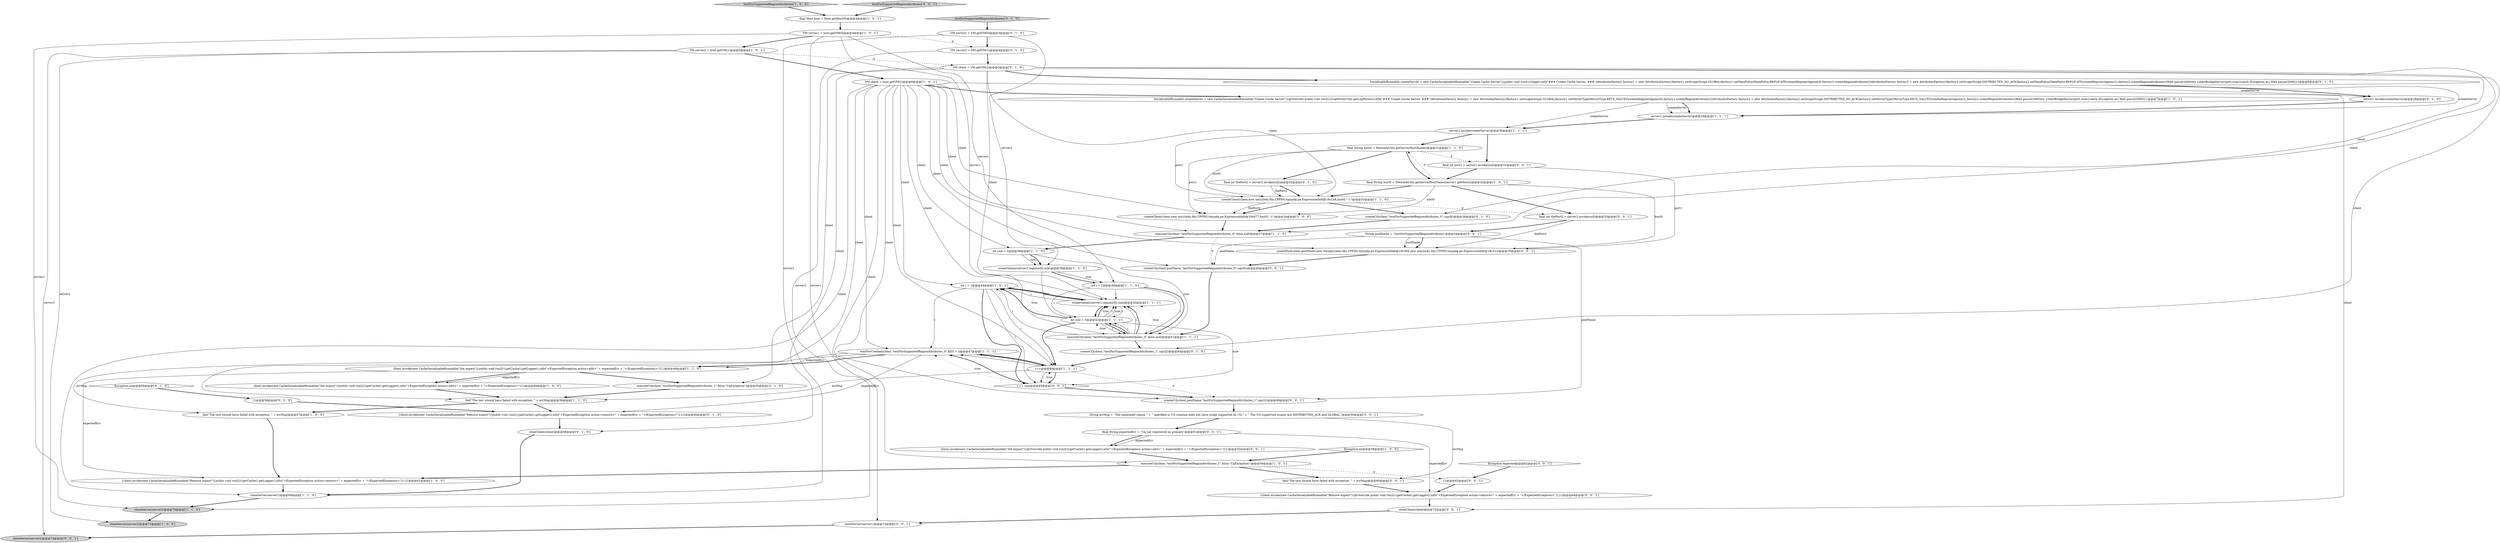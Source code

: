 digraph {
28 [style = filled, label = "{client.invoke(new CacheSerializableRunnable(\"Remove expect\"){public void run2(){getCache().getLogger().info(\"<ExpectedException action=remove>\" + expectedErr + \"</ExpectedException>\")}})}@@@61@@@['1', '0', '0']", fillcolor = white, shape = ellipse image = "AAA0AAABBB1BBB"];
1 [style = filled, label = "waitForCreated(client,\"testForSupportedRegionAttributes_0\",KEY + i)@@@47@@@['1', '1', '1']", fillcolor = white, shape = ellipse image = "AAA0AAABBB1BBB"];
54 [style = filled, label = "closeServer(server2)@@@74@@@['0', '0', '1']", fillcolor = lightgray, shape = ellipse image = "AAA0AAABBB3BBB"];
61 [style = filled, label = "final int thePort2 = server2.invoke(null)@@@33@@@['0', '0', '1']", fillcolor = white, shape = ellipse image = "AAA0AAABBB3BBB"];
59 [style = filled, label = "client.invoke(new CacheSerializableRunnable(\"Set expect\"){@Override public void run2(){getCache().getLogger().info(\"<ExpectedException action=add>\" + expectedErr + \"</ExpectedException>\")}})@@@52@@@['0', '0', '1']", fillcolor = white, shape = ellipse image = "AAA0AAABBB3BBB"];
6 [style = filled, label = "fail(\"The test should have failed with exception, \" + errMsg)@@@57@@@['1', '0', '0']", fillcolor = white, shape = ellipse image = "AAA0AAABBB1BBB"];
62 [style = filled, label = "closeClient(client)@@@72@@@['0', '0', '1']", fillcolor = white, shape = ellipse image = "AAA0AAABBB3BBB"];
40 [style = filled, label = "SerializableRunnable createServer = new CacheSerializableRunnable(\"Create Cache Server\"){public void run2(){logger.info(\"### Create Cache Server. ###\")AttributesFactory factory1 = new AttributesFactory()factory1.setScope(Scope.GLOBAL)factory1.setDataPolicy(DataPolicy.REPLICATE)createRegion(regions(0(,factory1.createRegionAttributes())AttributesFactory factory2 = new AttributesFactory()factory2.setScope(Scope.DISTRIBUTED_NO_ACK)factory2.setDataPolicy(DataPolicy.REPLICATE)createRegion(regions(1(,factory2.createRegionAttributes())Wait.pause(2000)try {startBridgeServer(port,true)}catch (Exception ex) Wait.pause(2000)}}@@@6@@@['0', '1', '0']", fillcolor = white, shape = ellipse image = "AAA0AAABBB2BBB"];
0 [style = filled, label = "server1.invoke(createServer)@@@29@@@['1', '1', '1']", fillcolor = white, shape = ellipse image = "AAA0AAABBB1BBB"];
18 [style = filled, label = "int i = 1@@@44@@@['1', '0', '1']", fillcolor = white, shape = ellipse image = "AAA0AAABBB1BBB"];
37 [style = filled, label = "testForSupportedRegionAttributes['0', '1', '0']", fillcolor = lightgray, shape = diamond image = "AAA0AAABBB2BBB"];
25 [style = filled, label = "server2.invoke(createServer)@@@30@@@['1', '1', '1']", fillcolor = white, shape = ellipse image = "AAA0AAABBB1BBB"];
32 [style = filled, label = "{}@@@58@@@['0', '1', '0']", fillcolor = white, shape = ellipse image = "AAA0AAABBB2BBB"];
22 [style = filled, label = "VM client = host.getVM(2)@@@6@@@['1', '0', '1']", fillcolor = white, shape = ellipse image = "AAA0AAABBB1BBB"];
30 [style = filled, label = "fail(\"The test should have failed with exception, \" + errMsg)@@@56@@@['1', '1', '0']", fillcolor = white, shape = ellipse image = "AAA0AAABBB1BBB"];
60 [style = filled, label = "createPool(client,poolName,new String((((edu.fdu.CPPDG.tinypdg.pe.ExpressionInfo@18c30d,new int((((edu.fdu.CPPDG.tinypdg.pe.ExpressionInfo@18c312)@@@35@@@['0', '0', '1']", fillcolor = white, shape = ellipse image = "AAA0AAABBB3BBB"];
20 [style = filled, label = "VM server1 = host.getVM(0)@@@4@@@['1', '0', '1']", fillcolor = white, shape = ellipse image = "AAA0AAABBB1BBB"];
5 [style = filled, label = "testForSupportedRegionAttributes['1', '0', '0']", fillcolor = lightgray, shape = diamond image = "AAA0AAABBB1BBB"];
27 [style = filled, label = "client.invoke(new CacheSerializableRunnable(\"Set expect\"){public void run2(){getCache().getLogger().info(\"<ExpectedException action=add>\" + expectedErr + \"</ExpectedException>\")}})@@@49@@@['1', '0', '0']", fillcolor = white, shape = ellipse image = "AAA0AAABBB1BBB"];
36 [style = filled, label = "{client.invoke(new CacheSerializableRunnable(\"Remove expect\"){public void run2(){getCache().getLogger().info(\"<ExpectedException action=remove>\" + expectedErr + \"</ExpectedException>\")}})}@@@60@@@['0', '1', '0']", fillcolor = white, shape = ellipse image = "AAA0AAABBB2BBB"];
3 [style = filled, label = "i++@@@46@@@['1', '1', '1']", fillcolor = white, shape = ellipse image = "AAA0AAABBB1BBB"];
8 [style = filled, label = "VM server2 = host.getVM(1)@@@5@@@['1', '0', '1']", fillcolor = white, shape = ellipse image = "AAA0AAABBB1BBB"];
45 [style = filled, label = "createCQ(client,\"testForSupportedRegionAttributes_0\",cqs(0()@@@36@@@['0', '1', '0']", fillcolor = white, shape = ellipse image = "AAA0AAABBB2BBB"];
51 [style = filled, label = "testForSupportedRegionAttributes['0', '0', '1']", fillcolor = lightgray, shape = diamond image = "AAA0AAABBB3BBB"];
43 [style = filled, label = "server1.invoke(createServer)@@@28@@@['0', '1', '0']", fillcolor = white, shape = ellipse image = "AAA0AAABBB2BBB"];
53 [style = filled, label = "createCQ(client,poolName,\"testForSupportedRegionAttributes_0\",cqs(0()@@@40@@@['0', '0', '1']", fillcolor = white, shape = ellipse image = "AAA0AAABBB3BBB"];
55 [style = filled, label = "String poolName = \"testForSupportedRegionAttributes\"@@@34@@@['0', '0', '1']", fillcolor = white, shape = ellipse image = "AAA0AAABBB3BBB"];
48 [style = filled, label = "{}@@@62@@@['0', '0', '1']", fillcolor = white, shape = ellipse image = "AAA0AAABBB3BBB"];
47 [style = filled, label = "i <= size@@@45@@@['0', '0', '1']", fillcolor = white, shape = diamond image = "AAA0AAABBB3BBB"];
7 [style = filled, label = "int i = 1@@@40@@@['1', '1', '0']", fillcolor = white, shape = ellipse image = "AAA0AAABBB1BBB"];
23 [style = filled, label = "createClient(client,new int((((edu.fdu.CPPDG.tinypdg.pe.ExpressionInfo@18c077,host0,\"-1\")@@@34@@@['1', '0', '0']", fillcolor = white, shape = ellipse image = "AAA0AAABBB1BBB"];
57 [style = filled, label = "{client.invoke(new CacheSerializableRunnable(\"Remove expect\"){@Override public void run2(){getCache().getLogger().info(\"<ExpectedException action=remove>\" + expectedErr + \"</ExpectedException>\")}})}@@@64@@@['0', '0', '1']", fillcolor = white, shape = ellipse image = "AAA0AAABBB3BBB"];
33 [style = filled, label = "final int thePort2 = server2.invoke(null)@@@32@@@['0', '1', '0']", fillcolor = white, shape = ellipse image = "AAA0AAABBB2BBB"];
2 [style = filled, label = "int size = 5@@@38@@@['1', '1', '0']", fillcolor = white, shape = ellipse image = "AAA0AAABBB1BBB"];
56 [style = filled, label = "String errMsg = \"The replicated region \" + \" specified in CQ creation does not have scope supported by CQ.\" + \" The CQ supported scopes are DISTRIBUTED_ACK and GLOBAL.\"@@@50@@@['0', '0', '1']", fillcolor = white, shape = ellipse image = "AAA0AAABBB3BBB"];
16 [style = filled, label = "final String host0 = NetworkUtils.getServerHostName(server1.getHost())@@@32@@@['1', '0', '1']", fillcolor = white, shape = ellipse image = "AAA0AAABBB1BBB"];
15 [style = filled, label = "closeServer(server2)@@@70@@@['1', '1', '0']", fillcolor = lightgray, shape = ellipse image = "AAA0AAABBB1BBB"];
17 [style = filled, label = "int size = 5@@@42@@@['1', '1', '1']", fillcolor = white, shape = ellipse image = "AAA0AAABBB1BBB"];
29 [style = filled, label = "executeCQ(client,\"testForSupportedRegionAttributes_0\",false,null)@@@41@@@['1', '1', '1']", fillcolor = white, shape = ellipse image = "AAA0AAABBB1BBB"];
41 [style = filled, label = "executeCQ(client,\"testForSupportedRegionAttributes_1\",false,\"CqException\")@@@55@@@['0', '1', '0']", fillcolor = white, shape = ellipse image = "AAA0AAABBB2BBB"];
11 [style = filled, label = "final Host host = Host.getHost(0)@@@3@@@['1', '0', '1']", fillcolor = white, shape = ellipse image = "AAA0AAABBB1BBB"];
42 [style = filled, label = "createCQ(client,\"testForSupportedRegionAttributes_1\",cqs(2()@@@45@@@['0', '1', '0']", fillcolor = white, shape = ellipse image = "AAA0AAABBB2BBB"];
9 [style = filled, label = "Exception ex@@@59@@@['1', '0', '0']", fillcolor = white, shape = diamond image = "AAA0AAABBB1BBB"];
49 [style = filled, label = "createCQ(client,poolName,\"testForSupportedRegionAttributes_1\",cqs(2()@@@49@@@['0', '0', '1']", fillcolor = white, shape = ellipse image = "AAA0AAABBB3BBB"];
31 [style = filled, label = "SerializableRunnable createServer = new CacheSerializableRunnable(\"Create Cache Server\"){@Override public void run2(){LogWriterUtils.getLogWriter().info(\"### Create Cache Server. ###\")AttributesFactory factory1 = new AttributesFactory()factory1.setScope(Scope.GLOBAL)factory1.setMirrorType(MirrorType.KEYS_VALUES)createRegion(regions(0(,factory1.createRegionAttributes())AttributesFactory factory2 = new AttributesFactory()factory2.setScope(Scope.DISTRIBUTED_NO_ACK)factory2.setMirrorType(MirrorType.KEYS_VALUES)createRegion(regions(1(,factory2.createRegionAttributes())Wait.pause(2000)try {startBridgeServer(port,true)}catch (Exception ex) Wait.pause(2000)}}@@@7@@@['1', '0', '1']", fillcolor = white, shape = ellipse image = "AAA0AAABBB1BBB"];
46 [style = filled, label = "Exception expected@@@62@@@['0', '0', '1']", fillcolor = white, shape = diamond image = "AAA0AAABBB3BBB"];
21 [style = filled, label = "executeCQ(client,\"testForSupportedRegionAttributes_1\",false,\"CqException\")@@@59@@@['1', '0', '1']", fillcolor = white, shape = ellipse image = "AAA0AAABBB1BBB"];
44 [style = filled, label = "VM server2 = VM.getVM(1)@@@4@@@['0', '1', '0']", fillcolor = white, shape = ellipse image = "AAA1AAABBB2BBB"];
58 [style = filled, label = "fail(\"The test should have failed with exception, \" + errMsg)@@@60@@@['0', '0', '1']", fillcolor = white, shape = ellipse image = "AAA0AAABBB3BBB"];
13 [style = filled, label = "closeServer(server2)@@@71@@@['1', '0', '0']", fillcolor = lightgray, shape = ellipse image = "AAA0AAABBB1BBB"];
14 [style = filled, label = "createClient(client,new int((((edu.fdu.CPPDG.tinypdg.pe.ExpressionInfo@18c1b8,host0,\"-1\")@@@33@@@['1', '1', '0']", fillcolor = white, shape = ellipse image = "AAA0AAABBB1BBB"];
38 [style = filled, label = "Exception ex@@@58@@@['0', '1', '0']", fillcolor = white, shape = diamond image = "AAA0AAABBB2BBB"];
35 [style = filled, label = "closeClient(client)@@@68@@@['0', '1', '0']", fillcolor = white, shape = ellipse image = "AAA0AAABBB2BBB"];
4 [style = filled, label = "createValues(server1,regions(0(,size)@@@43@@@['1', '1', '1']", fillcolor = white, shape = ellipse image = "AAA0AAABBB1BBB"];
63 [style = filled, label = "closeServer(server1)@@@73@@@['0', '0', '1']", fillcolor = white, shape = ellipse image = "AAA0AAABBB3BBB"];
10 [style = filled, label = "final String host0 = NetworkUtils.getServerHostName()@@@31@@@['1', '1', '0']", fillcolor = white, shape = ellipse image = "AAA1AAABBB1BBB"];
50 [style = filled, label = "final int port1 = server1.invoke(null)@@@31@@@['0', '0', '1']", fillcolor = white, shape = ellipse image = "AAA0AAABBB3BBB"];
34 [style = filled, label = "VM server1 = VM.getVM(0)@@@3@@@['0', '1', '0']", fillcolor = white, shape = ellipse image = "AAA0AAABBB2BBB"];
26 [style = filled, label = "closeServer(server1)@@@69@@@['1', '1', '0']", fillcolor = white, shape = ellipse image = "AAA0AAABBB1BBB"];
39 [style = filled, label = "VM client = VM.getVM(2)@@@5@@@['0', '1', '0']", fillcolor = white, shape = ellipse image = "AAA1AAABBB2BBB"];
52 [style = filled, label = "final String expectedErr = \"Cq not registered on primary\"@@@51@@@['0', '0', '1']", fillcolor = white, shape = ellipse image = "AAA0AAABBB3BBB"];
19 [style = filled, label = "client.invoke(new CacheSerializableRunnable(\"Set expect\"){public void run2(){getCache().getLogger().info(\"<ExpectedException action=add>\" + expectedErr + \"</ExpectedException>\")}})@@@48@@@['1', '1', '0']", fillcolor = white, shape = ellipse image = "AAA0AAABBB1BBB"];
24 [style = filled, label = "executeCQ(client,\"testForSupportedRegionAttributes_0\",false,null)@@@37@@@['1', '1', '0']", fillcolor = white, shape = ellipse image = "AAA0AAABBB1BBB"];
12 [style = filled, label = "createValues(server1,regions(0(,size)@@@39@@@['1', '1', '0']", fillcolor = white, shape = ellipse image = "AAA0AAABBB1BBB"];
22->26 [style = solid, label="client"];
31->0 [style = solid, label="createServer"];
24->53 [style = dashed, label="0"];
52->57 [style = solid, label="expectedErr"];
22->2 [style = solid, label="client"];
39->14 [style = solid, label="client"];
7->29 [style = solid, label="i"];
4->18 [style = solid, label="i"];
58->57 [style = bold, label=""];
22->3 [style = solid, label="client"];
25->10 [style = bold, label=""];
21->48 [style = dashed, label="0"];
20->4 [style = solid, label="server1"];
28->26 [style = bold, label=""];
16->61 [style = bold, label=""];
1->19 [style = solid, label="expectedErr"];
0->25 [style = bold, label=""];
22->31 [style = bold, label=""];
17->3 [style = bold, label=""];
55->53 [style = solid, label="poolName"];
52->59 [style = solid, label="expectedErr"];
17->4 [style = dotted, label="true"];
7->17 [style = solid, label="i"];
34->26 [style = solid, label="server1"];
44->15 [style = solid, label="server2"];
3->1 [style = bold, label=""];
56->52 [style = bold, label=""];
19->27 [style = bold, label=""];
17->4 [style = bold, label=""];
10->50 [style = dashed, label="0"];
16->10 [style = dashed, label="0"];
16->60 [style = solid, label="host0"];
42->3 [style = bold, label=""];
17->4 [style = solid, label="i"];
29->17 [style = bold, label=""];
7->29 [style = bold, label=""];
27->30 [style = bold, label=""];
15->13 [style = bold, label=""];
39->35 [style = solid, label="client"];
57->62 [style = bold, label=""];
3->49 [style = dashed, label="0"];
50->16 [style = bold, label=""];
19->28 [style = solid, label="expectedErr"];
35->26 [style = bold, label=""];
39->41 [style = solid, label="client"];
36->35 [style = bold, label=""];
29->4 [style = dotted, label="true"];
52->59 [style = bold, label=""];
18->47 [style = bold, label=""];
17->18 [style = dotted, label="true"];
22->60 [style = solid, label="client"];
11->20 [style = bold, label=""];
40->0 [style = solid, label="createServer"];
47->1 [style = bold, label=""];
41->30 [style = bold, label=""];
2->29 [style = solid, label="size"];
24->2 [style = bold, label=""];
22->21 [style = solid, label="client"];
60->53 [style = bold, label=""];
22->24 [style = solid, label="client"];
4->17 [style = bold, label=""];
14->45 [style = bold, label=""];
21->58 [style = bold, label=""];
51->11 [style = bold, label=""];
12->17 [style = solid, label="size"];
55->49 [style = solid, label="poolName"];
8->13 [style = solid, label="server2"];
37->34 [style = bold, label=""];
10->14 [style = solid, label="host0"];
30->6 [style = bold, label=""];
48->57 [style = bold, label=""];
3->47 [style = bold, label=""];
8->22 [style = bold, label=""];
2->12 [style = solid, label="size"];
34->44 [style = bold, label=""];
63->54 [style = bold, label=""];
8->54 [style = solid, label="server2"];
22->29 [style = solid, label="client"];
14->23 [style = bold, label=""];
34->12 [style = solid, label="server1"];
44->39 [style = bold, label=""];
30->36 [style = bold, label=""];
17->29 [style = solid, label="i"];
25->14 [style = solid, label="port1"];
10->16 [style = bold, label=""];
29->4 [style = solid, label="i"];
31->25 [style = solid, label="createServer"];
22->62 [style = solid, label="client"];
17->47 [style = solid, label="size"];
29->17 [style = solid, label="i"];
56->58 [style = solid, label="errMsg"];
20->7 [style = solid, label="server1"];
39->24 [style = solid, label="client"];
40->43 [style = solid, label="createServer"];
16->23 [style = solid, label="host0"];
6->28 [style = bold, label=""];
47->49 [style = bold, label=""];
7->4 [style = solid, label="i"];
46->48 [style = bold, label=""];
40->43 [style = bold, label=""];
18->1 [style = solid, label="i"];
12->7 [style = solid, label="size"];
22->30 [style = solid, label="client"];
59->21 [style = bold, label=""];
55->60 [style = solid, label="poolName"];
20->8 [style = bold, label=""];
39->4 [style = solid, label="client"];
18->47 [style = solid, label="i"];
22->49 [style = solid, label="client"];
22->53 [style = solid, label="client"];
18->3 [style = solid, label="i"];
17->4 [style = solid, label="size"];
39->45 [style = solid, label="client"];
26->15 [style = bold, label=""];
53->29 [style = bold, label=""];
22->18 [style = solid, label="client"];
1->6 [style = solid, label="errMsg"];
61->55 [style = bold, label=""];
33->14 [style = bold, label=""];
8->39 [style = dashed, label="0"];
43->0 [style = bold, label=""];
61->60 [style = solid, label="thePort2"];
14->61 [style = dashed, label="0"];
47->3 [style = dotted, label="true"];
17->29 [style = bold, label=""];
4->18 [style = bold, label=""];
3->1 [style = solid, label="i"];
25->50 [style = bold, label=""];
12->7 [style = bold, label=""];
1->36 [style = solid, label="expectedErr"];
38->32 [style = bold, label=""];
20->44 [style = dashed, label="0"];
29->42 [style = bold, label=""];
29->17 [style = dotted, label="true"];
33->14 [style = solid, label="thePort2"];
23->24 [style = bold, label=""];
10->23 [style = solid, label="port1"];
22->1 [style = solid, label="client"];
17->18 [style = bold, label=""];
29->4 [style = bold, label=""];
9->21 [style = bold, label=""];
4->17 [style = solid, label="i"];
14->23 [style = solid, label="thePort2"];
3->47 [style = solid, label="i"];
32->36 [style = bold, label=""];
45->24 [style = bold, label=""];
1->3 [style = bold, label=""];
47->1 [style = dotted, label="true"];
5->11 [style = bold, label=""];
16->14 [style = bold, label=""];
19->27 [style = solid, label="expectedErr"];
39->42 [style = solid, label="client"];
29->18 [style = solid, label="i"];
55->60 [style = bold, label=""];
1->19 [style = bold, label=""];
49->56 [style = bold, label=""];
19->41 [style = bold, label=""];
20->15 [style = solid, label="server1"];
39->40 [style = bold, label=""];
3->30 [style = solid, label="errMsg"];
20->63 [style = solid, label="server1"];
10->33 [style = bold, label=""];
22->23 [style = solid, label="client"];
50->60 [style = solid, label="port1"];
21->28 [style = bold, label=""];
2->12 [style = bold, label=""];
18->4 [style = bold, label=""];
31->0 [style = bold, label=""];
62->63 [style = bold, label=""];
}

